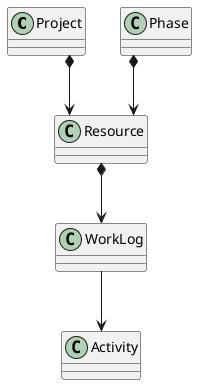@startuml
top to bottom direction
skinparam Linetype ortho

'¿Recurso pertenece también a la fase?

Class Project
Class Phase
Class Activity
Class Resource
'Si la actividad puede ser acometida por mas de un recurso, necesitamos entidad intermedia para logear las horas
Class WorkLog

Project *--> Resource
Phase *--> Resource
Resource *--> WorkLog
WorkLog --> Activity

@enduml
